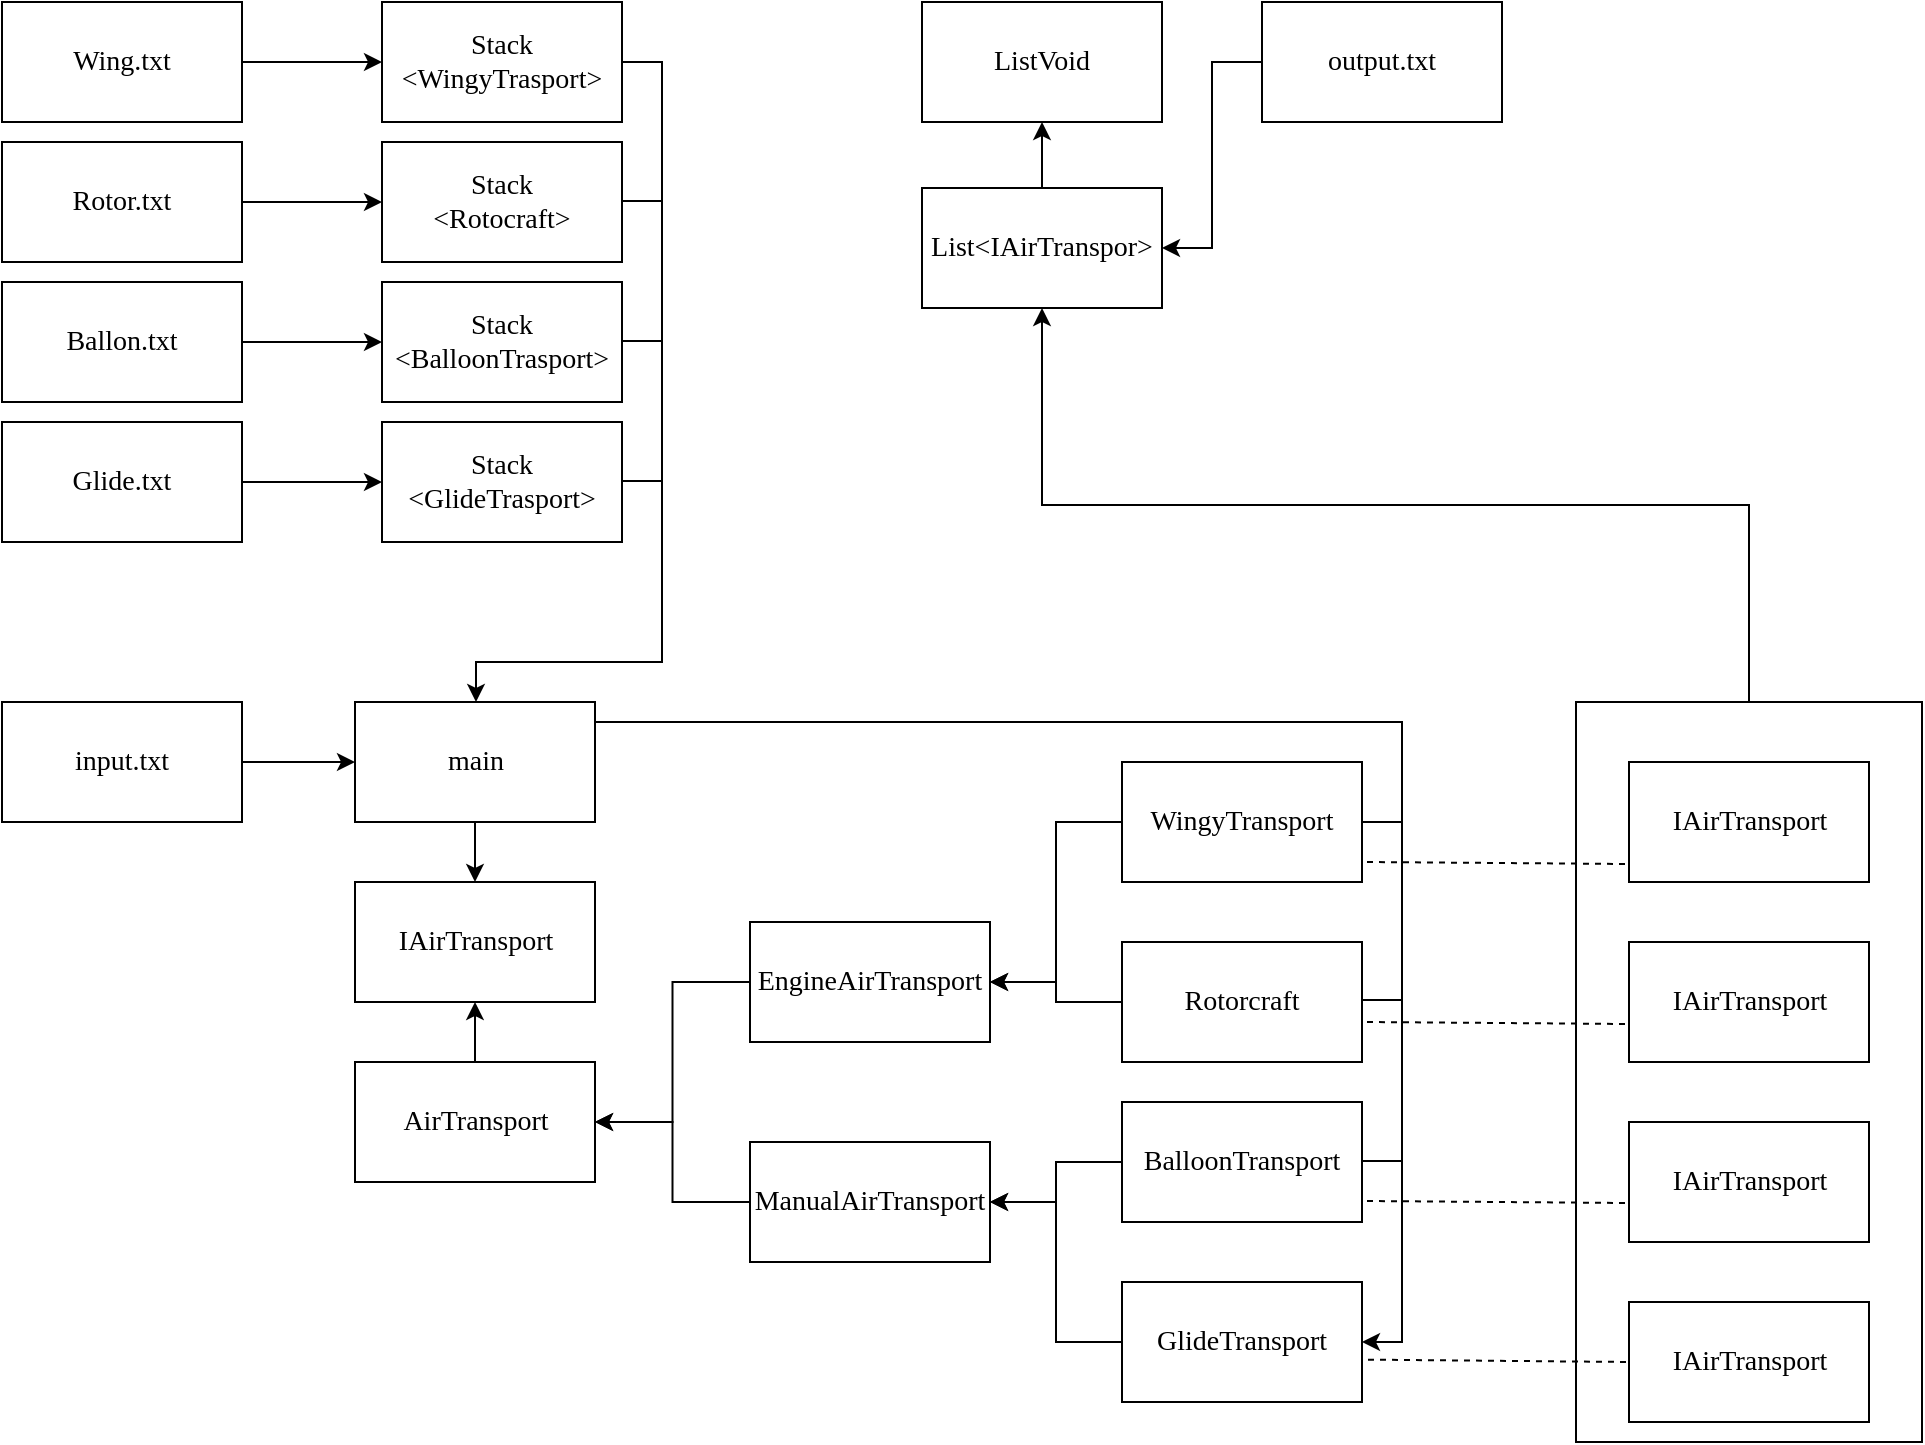 <mxfile version="24.0.4" type="device">
  <diagram name="Страница — 1" id="EUGD8XGJjIUJ5yk2aD0z">
    <mxGraphModel dx="1500" dy="3225" grid="1" gridSize="10" guides="1" tooltips="1" connect="1" arrows="1" fold="1" page="1" pageScale="1" pageWidth="827" pageHeight="1169" math="0" shadow="0">
      <root>
        <mxCell id="0" />
        <mxCell id="1" parent="0" />
        <mxCell id="jKfpRcQlBoDSVfoA2iXP-4" style="edgeStyle=orthogonalEdgeStyle;rounded=0;orthogonalLoop=1;jettySize=auto;html=1;exitX=1;exitY=0.5;exitDx=0;exitDy=0;fontFamily=Times New Roman;fontSize=14;" edge="1" parent="1" source="jKfpRcQlBoDSVfoA2iXP-2" target="jKfpRcQlBoDSVfoA2iXP-3">
          <mxGeometry relative="1" as="geometry" />
        </mxCell>
        <mxCell id="jKfpRcQlBoDSVfoA2iXP-2" value="&lt;font style=&quot;font-size: 14px;&quot;&gt;input.txt&lt;/font&gt;" style="rounded=0;whiteSpace=wrap;html=1;fontFamily=Times New Roman;fontSize=14;" vertex="1" parent="1">
          <mxGeometry x="40" y="-1480" width="120" height="60" as="geometry" />
        </mxCell>
        <mxCell id="jKfpRcQlBoDSVfoA2iXP-6" style="edgeStyle=orthogonalEdgeStyle;rounded=0;orthogonalLoop=1;jettySize=auto;html=1;exitX=0.5;exitY=1;exitDx=0;exitDy=0;fontFamily=Times New Roman;fontSize=14;" edge="1" parent="1" source="jKfpRcQlBoDSVfoA2iXP-3" target="jKfpRcQlBoDSVfoA2iXP-5">
          <mxGeometry relative="1" as="geometry" />
        </mxCell>
        <mxCell id="jKfpRcQlBoDSVfoA2iXP-22" style="edgeStyle=orthogonalEdgeStyle;rounded=0;orthogonalLoop=1;jettySize=auto;html=1;exitX=1;exitY=0.5;exitDx=0;exitDy=0;entryX=1;entryY=0.5;entryDx=0;entryDy=0;" edge="1" parent="1" source="jKfpRcQlBoDSVfoA2iXP-3" target="jKfpRcQlBoDSVfoA2iXP-16">
          <mxGeometry relative="1" as="geometry">
            <Array as="points">
              <mxPoint x="337" y="-1470" />
              <mxPoint x="740" y="-1470" />
              <mxPoint x="740" y="-1160" />
            </Array>
          </mxGeometry>
        </mxCell>
        <mxCell id="jKfpRcQlBoDSVfoA2iXP-3" value="&lt;font style=&quot;font-size: 14px;&quot;&gt;main&lt;/font&gt;" style="rounded=0;whiteSpace=wrap;html=1;fontFamily=Times New Roman;fontSize=14;" vertex="1" parent="1">
          <mxGeometry x="216.5" y="-1480" width="120" height="60" as="geometry" />
        </mxCell>
        <mxCell id="jKfpRcQlBoDSVfoA2iXP-5" value="&lt;font style=&quot;font-size: 14px;&quot;&gt;IAirTransport&lt;/font&gt;" style="rounded=0;whiteSpace=wrap;html=1;fontFamily=Times New Roman;fontSize=14;" vertex="1" parent="1">
          <mxGeometry x="216.5" y="-1390" width="120" height="60" as="geometry" />
        </mxCell>
        <mxCell id="jKfpRcQlBoDSVfoA2iXP-8" style="edgeStyle=orthogonalEdgeStyle;rounded=0;orthogonalLoop=1;jettySize=auto;html=1;exitX=0.5;exitY=0;exitDx=0;exitDy=0;fontFamily=Times New Roman;fontSize=14;" edge="1" parent="1" source="jKfpRcQlBoDSVfoA2iXP-7" target="jKfpRcQlBoDSVfoA2iXP-5">
          <mxGeometry relative="1" as="geometry" />
        </mxCell>
        <mxCell id="jKfpRcQlBoDSVfoA2iXP-7" value="&lt;font style=&quot;font-size: 14px;&quot;&gt;AirTransport&lt;/font&gt;" style="rounded=0;whiteSpace=wrap;html=1;fontFamily=Times New Roman;fontSize=14;" vertex="1" parent="1">
          <mxGeometry x="216.5" y="-1300" width="120" height="60" as="geometry" />
        </mxCell>
        <mxCell id="jKfpRcQlBoDSVfoA2iXP-11" style="edgeStyle=orthogonalEdgeStyle;rounded=0;orthogonalLoop=1;jettySize=auto;html=1;entryX=1;entryY=0.5;entryDx=0;entryDy=0;fontFamily=Times New Roman;fontSize=14;" edge="1" parent="1" source="jKfpRcQlBoDSVfoA2iXP-9" target="jKfpRcQlBoDSVfoA2iXP-7">
          <mxGeometry relative="1" as="geometry" />
        </mxCell>
        <mxCell id="jKfpRcQlBoDSVfoA2iXP-9" value="&lt;font style=&quot;font-size: 14px;&quot;&gt;EngineAirTransport&lt;/font&gt;" style="rounded=0;whiteSpace=wrap;html=1;fontFamily=Times New Roman;fontSize=14;" vertex="1" parent="1">
          <mxGeometry x="414" y="-1370" width="120" height="60" as="geometry" />
        </mxCell>
        <mxCell id="jKfpRcQlBoDSVfoA2iXP-12" style="edgeStyle=orthogonalEdgeStyle;rounded=0;orthogonalLoop=1;jettySize=auto;html=1;exitX=0;exitY=0.5;exitDx=0;exitDy=0;fontFamily=Times New Roman;fontSize=14;" edge="1" parent="1" source="jKfpRcQlBoDSVfoA2iXP-10" target="jKfpRcQlBoDSVfoA2iXP-7">
          <mxGeometry relative="1" as="geometry" />
        </mxCell>
        <mxCell id="jKfpRcQlBoDSVfoA2iXP-10" value="&lt;font style=&quot;font-size: 14px;&quot;&gt;ManualAirTransport&lt;/font&gt;" style="rounded=0;whiteSpace=wrap;html=1;fontFamily=Times New Roman;fontSize=14;" vertex="1" parent="1">
          <mxGeometry x="414" y="-1260" width="120" height="60" as="geometry" />
        </mxCell>
        <mxCell id="jKfpRcQlBoDSVfoA2iXP-17" style="edgeStyle=orthogonalEdgeStyle;rounded=0;orthogonalLoop=1;jettySize=auto;html=1;entryX=1;entryY=0.5;entryDx=0;entryDy=0;" edge="1" parent="1" source="jKfpRcQlBoDSVfoA2iXP-13" target="jKfpRcQlBoDSVfoA2iXP-9">
          <mxGeometry relative="1" as="geometry" />
        </mxCell>
        <mxCell id="jKfpRcQlBoDSVfoA2iXP-13" value="&lt;font style=&quot;font-size: 14px;&quot;&gt;WingyTransport&lt;/font&gt;" style="rounded=0;whiteSpace=wrap;html=1;fontFamily=Times New Roman;fontSize=14;" vertex="1" parent="1">
          <mxGeometry x="600" y="-1450" width="120" height="60" as="geometry" />
        </mxCell>
        <mxCell id="jKfpRcQlBoDSVfoA2iXP-18" style="edgeStyle=orthogonalEdgeStyle;rounded=0;orthogonalLoop=1;jettySize=auto;html=1;exitX=0;exitY=0.5;exitDx=0;exitDy=0;" edge="1" parent="1" source="jKfpRcQlBoDSVfoA2iXP-14" target="jKfpRcQlBoDSVfoA2iXP-9">
          <mxGeometry relative="1" as="geometry" />
        </mxCell>
        <mxCell id="jKfpRcQlBoDSVfoA2iXP-14" value="&lt;font style=&quot;font-size: 14px;&quot;&gt;Rotorcraft&lt;/font&gt;" style="rounded=0;whiteSpace=wrap;html=1;fontFamily=Times New Roman;fontSize=14;" vertex="1" parent="1">
          <mxGeometry x="600" y="-1360" width="120" height="60" as="geometry" />
        </mxCell>
        <mxCell id="jKfpRcQlBoDSVfoA2iXP-19" style="edgeStyle=orthogonalEdgeStyle;rounded=0;orthogonalLoop=1;jettySize=auto;html=1;exitX=0;exitY=0.5;exitDx=0;exitDy=0;" edge="1" parent="1" source="jKfpRcQlBoDSVfoA2iXP-15" target="jKfpRcQlBoDSVfoA2iXP-10">
          <mxGeometry relative="1" as="geometry" />
        </mxCell>
        <mxCell id="jKfpRcQlBoDSVfoA2iXP-15" value="&lt;font style=&quot;font-size: 14px;&quot;&gt;BalloonTransport&lt;/font&gt;" style="rounded=0;whiteSpace=wrap;html=1;fontFamily=Times New Roman;fontSize=14;" vertex="1" parent="1">
          <mxGeometry x="600" y="-1280" width="120" height="60" as="geometry" />
        </mxCell>
        <mxCell id="jKfpRcQlBoDSVfoA2iXP-21" style="edgeStyle=orthogonalEdgeStyle;rounded=0;orthogonalLoop=1;jettySize=auto;html=1;exitX=0;exitY=0.5;exitDx=0;exitDy=0;entryX=1;entryY=0.5;entryDx=0;entryDy=0;" edge="1" parent="1" source="jKfpRcQlBoDSVfoA2iXP-16" target="jKfpRcQlBoDSVfoA2iXP-10">
          <mxGeometry relative="1" as="geometry" />
        </mxCell>
        <mxCell id="jKfpRcQlBoDSVfoA2iXP-16" value="&lt;font style=&quot;font-size: 14px;&quot;&gt;GlideTransport&lt;/font&gt;" style="rounded=0;whiteSpace=wrap;html=1;fontFamily=Times New Roman;fontSize=14;" vertex="1" parent="1">
          <mxGeometry x="600" y="-1190" width="120" height="60" as="geometry" />
        </mxCell>
        <mxCell id="jKfpRcQlBoDSVfoA2iXP-23" value="" style="endArrow=none;html=1;rounded=0;exitX=1;exitY=0.5;exitDx=0;exitDy=0;" edge="1" parent="1" source="jKfpRcQlBoDSVfoA2iXP-13">
          <mxGeometry width="50" height="50" relative="1" as="geometry">
            <mxPoint x="750" y="-1410" as="sourcePoint" />
            <mxPoint x="740" y="-1420" as="targetPoint" />
          </mxGeometry>
        </mxCell>
        <mxCell id="jKfpRcQlBoDSVfoA2iXP-24" value="" style="endArrow=none;html=1;rounded=0;exitX=1;exitY=0.5;exitDx=0;exitDy=0;" edge="1" parent="1">
          <mxGeometry width="50" height="50" relative="1" as="geometry">
            <mxPoint x="720" y="-1331" as="sourcePoint" />
            <mxPoint x="740" y="-1331" as="targetPoint" />
          </mxGeometry>
        </mxCell>
        <mxCell id="jKfpRcQlBoDSVfoA2iXP-25" value="" style="endArrow=none;html=1;rounded=0;exitX=1;exitY=0.5;exitDx=0;exitDy=0;" edge="1" parent="1">
          <mxGeometry width="50" height="50" relative="1" as="geometry">
            <mxPoint x="720" y="-1250.5" as="sourcePoint" />
            <mxPoint x="740" y="-1250.5" as="targetPoint" />
          </mxGeometry>
        </mxCell>
        <mxCell id="jKfpRcQlBoDSVfoA2iXP-30" value="" style="endArrow=none;html=1;rounded=0;exitX=1;exitY=0.5;exitDx=0;exitDy=0;" edge="1" parent="1">
          <mxGeometry width="50" height="50" relative="1" as="geometry">
            <mxPoint x="350" y="-1660.5" as="sourcePoint" />
            <mxPoint x="370" y="-1660.5" as="targetPoint" />
          </mxGeometry>
        </mxCell>
        <mxCell id="jKfpRcQlBoDSVfoA2iXP-31" value="" style="endArrow=none;html=1;rounded=0;exitX=1;exitY=0.5;exitDx=0;exitDy=0;" edge="1" parent="1">
          <mxGeometry width="50" height="50" relative="1" as="geometry">
            <mxPoint x="350" y="-1730.5" as="sourcePoint" />
            <mxPoint x="370" y="-1730.5" as="targetPoint" />
          </mxGeometry>
        </mxCell>
        <mxCell id="jKfpRcQlBoDSVfoA2iXP-32" value="" style="endArrow=none;html=1;rounded=0;exitX=1;exitY=0.5;exitDx=0;exitDy=0;" edge="1" parent="1">
          <mxGeometry width="50" height="50" relative="1" as="geometry">
            <mxPoint x="350" y="-1590.5" as="sourcePoint" />
            <mxPoint x="370" y="-1590.5" as="targetPoint" />
          </mxGeometry>
        </mxCell>
        <mxCell id="jKfpRcQlBoDSVfoA2iXP-44" style="edgeStyle=orthogonalEdgeStyle;rounded=0;orthogonalLoop=1;jettySize=auto;html=1;exitX=1;exitY=0.5;exitDx=0;exitDy=0;" edge="1" parent="1" source="jKfpRcQlBoDSVfoA2iXP-33" target="jKfpRcQlBoDSVfoA2iXP-37">
          <mxGeometry relative="1" as="geometry" />
        </mxCell>
        <mxCell id="jKfpRcQlBoDSVfoA2iXP-33" value="&lt;font style=&quot;font-size: 14px;&quot;&gt;Glide.txt&lt;/font&gt;" style="rounded=0;whiteSpace=wrap;html=1;fontFamily=Times New Roman;fontSize=14;" vertex="1" parent="1">
          <mxGeometry x="40" y="-1620" width="120" height="60" as="geometry" />
        </mxCell>
        <mxCell id="jKfpRcQlBoDSVfoA2iXP-43" style="edgeStyle=orthogonalEdgeStyle;rounded=0;orthogonalLoop=1;jettySize=auto;html=1;exitX=1;exitY=0.5;exitDx=0;exitDy=0;" edge="1" parent="1" source="jKfpRcQlBoDSVfoA2iXP-34" target="jKfpRcQlBoDSVfoA2iXP-38">
          <mxGeometry relative="1" as="geometry" />
        </mxCell>
        <mxCell id="jKfpRcQlBoDSVfoA2iXP-34" value="&lt;font style=&quot;font-size: 14px;&quot;&gt;Ballon.txt&lt;/font&gt;" style="rounded=0;whiteSpace=wrap;html=1;fontFamily=Times New Roman;fontSize=14;" vertex="1" parent="1">
          <mxGeometry x="40" y="-1690" width="120" height="60" as="geometry" />
        </mxCell>
        <mxCell id="jKfpRcQlBoDSVfoA2iXP-42" style="edgeStyle=orthogonalEdgeStyle;rounded=0;orthogonalLoop=1;jettySize=auto;html=1;exitX=1;exitY=0.5;exitDx=0;exitDy=0;" edge="1" parent="1" source="jKfpRcQlBoDSVfoA2iXP-35" target="jKfpRcQlBoDSVfoA2iXP-39">
          <mxGeometry relative="1" as="geometry" />
        </mxCell>
        <mxCell id="jKfpRcQlBoDSVfoA2iXP-35" value="&lt;font style=&quot;font-size: 14px;&quot;&gt;Rotor.txt&lt;/font&gt;" style="rounded=0;whiteSpace=wrap;html=1;fontFamily=Times New Roman;fontSize=14;" vertex="1" parent="1">
          <mxGeometry x="40" y="-1760" width="120" height="60" as="geometry" />
        </mxCell>
        <mxCell id="jKfpRcQlBoDSVfoA2iXP-41" style="edgeStyle=orthogonalEdgeStyle;rounded=0;orthogonalLoop=1;jettySize=auto;html=1;exitX=1;exitY=0.5;exitDx=0;exitDy=0;" edge="1" parent="1" source="jKfpRcQlBoDSVfoA2iXP-36" target="jKfpRcQlBoDSVfoA2iXP-40">
          <mxGeometry relative="1" as="geometry" />
        </mxCell>
        <mxCell id="jKfpRcQlBoDSVfoA2iXP-36" value="&lt;font style=&quot;font-size: 14px;&quot;&gt;Wing.txt&lt;/font&gt;" style="rounded=0;whiteSpace=wrap;html=1;fontFamily=Times New Roman;fontSize=14;" vertex="1" parent="1">
          <mxGeometry x="40" y="-1830" width="120" height="60" as="geometry" />
        </mxCell>
        <mxCell id="jKfpRcQlBoDSVfoA2iXP-37" value="Stack&lt;div&gt;&amp;lt;GlideTrasport&amp;gt;&lt;/div&gt;" style="rounded=0;whiteSpace=wrap;html=1;fontFamily=Times New Roman;fontSize=14;" vertex="1" parent="1">
          <mxGeometry x="230" y="-1620" width="120" height="60" as="geometry" />
        </mxCell>
        <mxCell id="jKfpRcQlBoDSVfoA2iXP-38" value="Stack&lt;div&gt;&amp;lt;BalloonTrasport&amp;gt;&lt;/div&gt;" style="rounded=0;whiteSpace=wrap;html=1;fontFamily=Times New Roman;fontSize=14;" vertex="1" parent="1">
          <mxGeometry x="230" y="-1690" width="120" height="60" as="geometry" />
        </mxCell>
        <mxCell id="jKfpRcQlBoDSVfoA2iXP-39" value="Stack&lt;div&gt;&amp;lt;Rotocraft&amp;gt;&lt;/div&gt;" style="rounded=0;whiteSpace=wrap;html=1;fontFamily=Times New Roman;fontSize=14;" vertex="1" parent="1">
          <mxGeometry x="230" y="-1760" width="120" height="60" as="geometry" />
        </mxCell>
        <mxCell id="jKfpRcQlBoDSVfoA2iXP-45" style="edgeStyle=orthogonalEdgeStyle;rounded=0;orthogonalLoop=1;jettySize=auto;html=1;exitX=1;exitY=0.5;exitDx=0;exitDy=0;" edge="1" parent="1" source="jKfpRcQlBoDSVfoA2iXP-40" target="jKfpRcQlBoDSVfoA2iXP-3">
          <mxGeometry relative="1" as="geometry">
            <Array as="points">
              <mxPoint x="370" y="-1800" />
              <mxPoint x="370" y="-1500" />
              <mxPoint x="277" y="-1500" />
            </Array>
          </mxGeometry>
        </mxCell>
        <mxCell id="jKfpRcQlBoDSVfoA2iXP-40" value="&lt;font style=&quot;font-size: 14px;&quot;&gt;Stack&lt;/font&gt;&lt;div&gt;&lt;font style=&quot;font-size: 14px;&quot;&gt;&amp;lt;WingyTrasport&amp;gt;&lt;/font&gt;&lt;/div&gt;" style="rounded=0;whiteSpace=wrap;html=1;fontFamily=Times New Roman;fontSize=14;" vertex="1" parent="1">
          <mxGeometry x="230" y="-1830" width="120" height="60" as="geometry" />
        </mxCell>
        <mxCell id="jKfpRcQlBoDSVfoA2iXP-46" value="&lt;font style=&quot;font-size: 14px;&quot;&gt;ListVoid&lt;/font&gt;" style="rounded=0;whiteSpace=wrap;html=1;fontFamily=Times New Roman;fontSize=14;" vertex="1" parent="1">
          <mxGeometry x="500" y="-1830" width="120" height="60" as="geometry" />
        </mxCell>
        <mxCell id="jKfpRcQlBoDSVfoA2iXP-48" style="edgeStyle=orthogonalEdgeStyle;rounded=0;orthogonalLoop=1;jettySize=auto;html=1;exitX=0.5;exitY=0;exitDx=0;exitDy=0;entryX=0.5;entryY=1;entryDx=0;entryDy=0;" edge="1" parent="1" source="jKfpRcQlBoDSVfoA2iXP-47" target="jKfpRcQlBoDSVfoA2iXP-46">
          <mxGeometry relative="1" as="geometry" />
        </mxCell>
        <mxCell id="jKfpRcQlBoDSVfoA2iXP-47" value="&lt;font style=&quot;font-size: 14px;&quot;&gt;List&amp;lt;IAirTranspor&amp;gt;&lt;/font&gt;" style="rounded=0;whiteSpace=wrap;html=1;fontFamily=Times New Roman;fontSize=14;" vertex="1" parent="1">
          <mxGeometry x="500" y="-1737" width="120" height="60" as="geometry" />
        </mxCell>
        <mxCell id="jKfpRcQlBoDSVfoA2iXP-50" style="edgeStyle=orthogonalEdgeStyle;rounded=0;orthogonalLoop=1;jettySize=auto;html=1;exitX=0;exitY=0.5;exitDx=0;exitDy=0;entryX=1;entryY=0.5;entryDx=0;entryDy=0;" edge="1" parent="1" source="jKfpRcQlBoDSVfoA2iXP-49" target="jKfpRcQlBoDSVfoA2iXP-47">
          <mxGeometry relative="1" as="geometry" />
        </mxCell>
        <mxCell id="jKfpRcQlBoDSVfoA2iXP-49" value="&lt;font style=&quot;font-size: 14px;&quot;&gt;output.txt&lt;/font&gt;" style="rounded=0;whiteSpace=wrap;html=1;fontFamily=Times New Roman;fontSize=14;" vertex="1" parent="1">
          <mxGeometry x="670" y="-1830" width="120" height="60" as="geometry" />
        </mxCell>
        <mxCell id="jKfpRcQlBoDSVfoA2iXP-52" style="edgeStyle=orthogonalEdgeStyle;rounded=0;orthogonalLoop=1;jettySize=auto;html=1;exitX=0.5;exitY=0;exitDx=0;exitDy=0;entryX=0.5;entryY=1;entryDx=0;entryDy=0;" edge="1" parent="1" source="jKfpRcQlBoDSVfoA2iXP-51" target="jKfpRcQlBoDSVfoA2iXP-47">
          <mxGeometry relative="1" as="geometry" />
        </mxCell>
        <mxCell id="jKfpRcQlBoDSVfoA2iXP-51" value="" style="rounded=0;whiteSpace=wrap;html=1;" vertex="1" parent="1">
          <mxGeometry x="827" y="-1480" width="173" height="370" as="geometry" />
        </mxCell>
        <mxCell id="jKfpRcQlBoDSVfoA2iXP-53" value="&lt;font style=&quot;font-size: 14px;&quot;&gt;IAirTransport&lt;/font&gt;" style="rounded=0;whiteSpace=wrap;html=1;fontFamily=Times New Roman;fontSize=14;" vertex="1" parent="1">
          <mxGeometry x="853.5" y="-1450" width="120" height="60" as="geometry" />
        </mxCell>
        <mxCell id="jKfpRcQlBoDSVfoA2iXP-54" value="&lt;font style=&quot;font-size: 14px;&quot;&gt;IAirTransport&lt;/font&gt;" style="rounded=0;whiteSpace=wrap;html=1;fontFamily=Times New Roman;fontSize=14;" vertex="1" parent="1">
          <mxGeometry x="853.5" y="-1360" width="120" height="60" as="geometry" />
        </mxCell>
        <mxCell id="jKfpRcQlBoDSVfoA2iXP-55" value="&lt;font style=&quot;font-size: 14px;&quot;&gt;IAirTransport&lt;/font&gt;" style="rounded=0;whiteSpace=wrap;html=1;fontFamily=Times New Roman;fontSize=14;" vertex="1" parent="1">
          <mxGeometry x="853.5" y="-1270" width="120" height="60" as="geometry" />
        </mxCell>
        <mxCell id="jKfpRcQlBoDSVfoA2iXP-56" value="&lt;font style=&quot;font-size: 14px;&quot;&gt;IAirTransport&lt;/font&gt;" style="rounded=0;whiteSpace=wrap;html=1;fontFamily=Times New Roman;fontSize=14;" vertex="1" parent="1">
          <mxGeometry x="853.5" y="-1180" width="120" height="60" as="geometry" />
        </mxCell>
        <mxCell id="jKfpRcQlBoDSVfoA2iXP-57" value="" style="endArrow=none;dashed=1;html=1;rounded=0;entryX=0;entryY=0.5;entryDx=0;entryDy=0;exitX=1.025;exitY=0.647;exitDx=0;exitDy=0;exitPerimeter=0;" edge="1" parent="1" source="jKfpRcQlBoDSVfoA2iXP-16" target="jKfpRcQlBoDSVfoA2iXP-56">
          <mxGeometry width="50" height="50" relative="1" as="geometry">
            <mxPoint x="790" y="-1100" as="sourcePoint" />
            <mxPoint x="840" y="-1150" as="targetPoint" />
          </mxGeometry>
        </mxCell>
        <mxCell id="jKfpRcQlBoDSVfoA2iXP-58" value="" style="endArrow=none;dashed=1;html=1;rounded=0;entryX=0;entryY=0.5;entryDx=0;entryDy=0;exitX=1.025;exitY=0.647;exitDx=0;exitDy=0;exitPerimeter=0;" edge="1" parent="1">
          <mxGeometry width="50" height="50" relative="1" as="geometry">
            <mxPoint x="722.5" y="-1230.5" as="sourcePoint" />
            <mxPoint x="853.5" y="-1229.5" as="targetPoint" />
          </mxGeometry>
        </mxCell>
        <mxCell id="jKfpRcQlBoDSVfoA2iXP-59" value="" style="endArrow=none;dashed=1;html=1;rounded=0;entryX=0;entryY=0.5;entryDx=0;entryDy=0;exitX=1.025;exitY=0.647;exitDx=0;exitDy=0;exitPerimeter=0;" edge="1" parent="1">
          <mxGeometry width="50" height="50" relative="1" as="geometry">
            <mxPoint x="722.5" y="-1320" as="sourcePoint" />
            <mxPoint x="853.5" y="-1319" as="targetPoint" />
          </mxGeometry>
        </mxCell>
        <mxCell id="jKfpRcQlBoDSVfoA2iXP-60" value="" style="endArrow=none;dashed=1;html=1;rounded=0;entryX=0;entryY=0.5;entryDx=0;entryDy=0;exitX=1.025;exitY=0.647;exitDx=0;exitDy=0;exitPerimeter=0;" edge="1" parent="1">
          <mxGeometry width="50" height="50" relative="1" as="geometry">
            <mxPoint x="722.5" y="-1400" as="sourcePoint" />
            <mxPoint x="853.5" y="-1399" as="targetPoint" />
          </mxGeometry>
        </mxCell>
      </root>
    </mxGraphModel>
  </diagram>
</mxfile>
